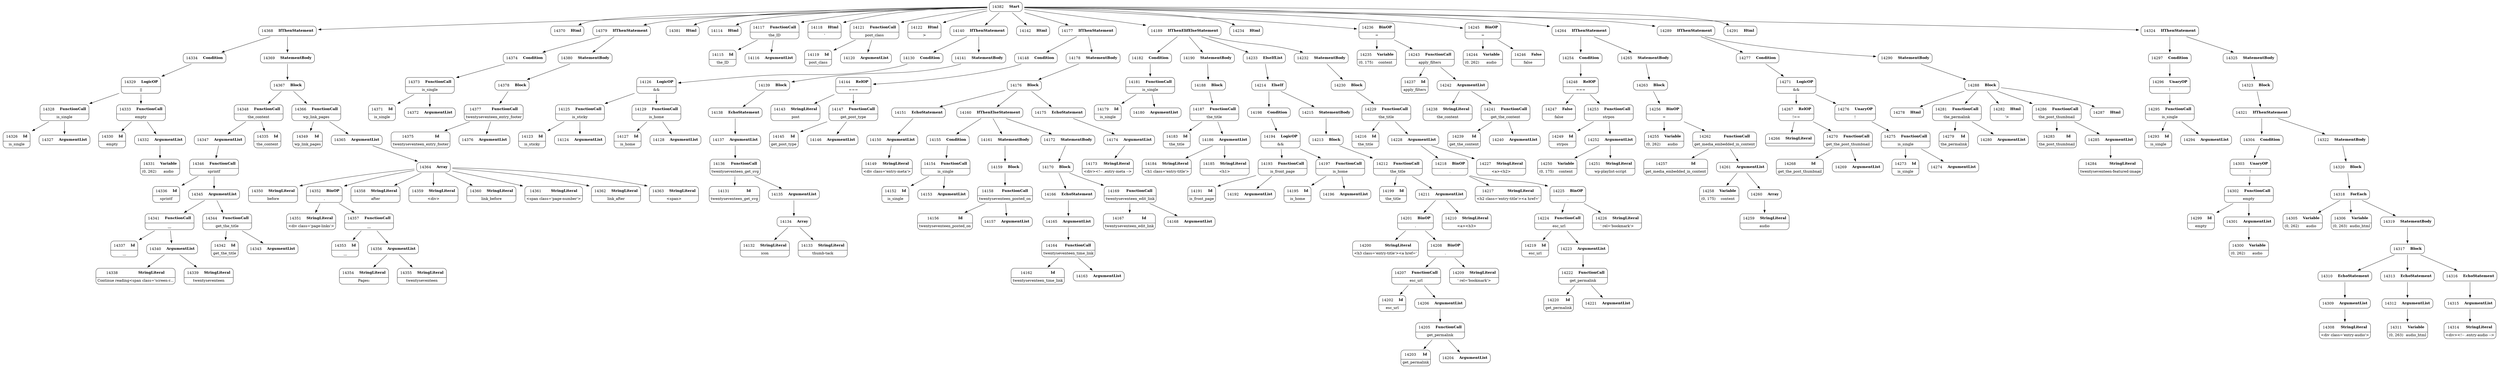 digraph ast {
node [shape=none];
14336 [label=<<TABLE border='1' cellspacing='0' cellpadding='10' style='rounded' ><TR><TD border='0'>14336</TD><TD border='0'><B>Id</B></TD></TR><HR/><TR><TD border='0' cellpadding='5' colspan='2'>sprintf</TD></TR></TABLE>>];
14337 [label=<<TABLE border='1' cellspacing='0' cellpadding='10' style='rounded' ><TR><TD border='0'>14337</TD><TD border='0'><B>Id</B></TD></TR><HR/><TR><TD border='0' cellpadding='5' colspan='2'>__</TD></TR></TABLE>>];
14338 [label=<<TABLE border='1' cellspacing='0' cellpadding='10' style='rounded' ><TR><TD border='0'>14338</TD><TD border='0'><B>StringLiteral</B></TD></TR><HR/><TR><TD border='0' cellpadding='5' colspan='2'>Continue reading&lt;span class='screen-r...</TD></TR></TABLE>>];
14339 [label=<<TABLE border='1' cellspacing='0' cellpadding='10' style='rounded' ><TR><TD border='0'>14339</TD><TD border='0'><B>StringLiteral</B></TD></TR><HR/><TR><TD border='0' cellpadding='5' colspan='2'>twentyseventeen</TD></TR></TABLE>>];
14340 [label=<<TABLE border='1' cellspacing='0' cellpadding='10' style='rounded' ><TR><TD border='0'>14340</TD><TD border='0'><B>ArgumentList</B></TD></TR></TABLE>>];
14340 -> 14338 [weight=2];
14340 -> 14339 [weight=2];
14341 [label=<<TABLE border='1' cellspacing='0' cellpadding='10' style='rounded' ><TR><TD border='0'>14341</TD><TD border='0'><B>FunctionCall</B></TD></TR><HR/><TR><TD border='0' cellpadding='5' colspan='2'>__</TD></TR></TABLE>>];
14341 -> 14337 [weight=2];
14341 -> 14340 [weight=2];
14342 [label=<<TABLE border='1' cellspacing='0' cellpadding='10' style='rounded' ><TR><TD border='0'>14342</TD><TD border='0'><B>Id</B></TD></TR><HR/><TR><TD border='0' cellpadding='5' colspan='2'>get_the_title</TD></TR></TABLE>>];
14343 [label=<<TABLE border='1' cellspacing='0' cellpadding='10' style='rounded' ><TR><TD border='0'>14343</TD><TD border='0'><B>ArgumentList</B></TD></TR></TABLE>>];
14344 [label=<<TABLE border='1' cellspacing='0' cellpadding='10' style='rounded' ><TR><TD border='0'>14344</TD><TD border='0'><B>FunctionCall</B></TD></TR><HR/><TR><TD border='0' cellpadding='5' colspan='2'>get_the_title</TD></TR></TABLE>>];
14344 -> 14342 [weight=2];
14344 -> 14343 [weight=2];
14345 [label=<<TABLE border='1' cellspacing='0' cellpadding='10' style='rounded' ><TR><TD border='0'>14345</TD><TD border='0'><B>ArgumentList</B></TD></TR></TABLE>>];
14345 -> 14341 [weight=2];
14345 -> 14344 [weight=2];
14346 [label=<<TABLE border='1' cellspacing='0' cellpadding='10' style='rounded' ><TR><TD border='0'>14346</TD><TD border='0'><B>FunctionCall</B></TD></TR><HR/><TR><TD border='0' cellpadding='5' colspan='2'>sprintf</TD></TR></TABLE>>];
14346 -> 14336 [weight=2];
14346 -> 14345 [weight=2];
14347 [label=<<TABLE border='1' cellspacing='0' cellpadding='10' style='rounded' ><TR><TD border='0'>14347</TD><TD border='0'><B>ArgumentList</B></TD></TR></TABLE>>];
14347 -> 14346 [weight=2];
14348 [label=<<TABLE border='1' cellspacing='0' cellpadding='10' style='rounded' ><TR><TD border='0'>14348</TD><TD border='0'><B>FunctionCall</B></TD></TR><HR/><TR><TD border='0' cellpadding='5' colspan='2'>the_content</TD></TR></TABLE>>];
14348 -> 14335 [weight=2];
14348 -> 14347 [weight=2];
14349 [label=<<TABLE border='1' cellspacing='0' cellpadding='10' style='rounded' ><TR><TD border='0'>14349</TD><TD border='0'><B>Id</B></TD></TR><HR/><TR><TD border='0' cellpadding='5' colspan='2'>wp_link_pages</TD></TR></TABLE>>];
14350 [label=<<TABLE border='1' cellspacing='0' cellpadding='10' style='rounded' ><TR><TD border='0'>14350</TD><TD border='0'><B>StringLiteral</B></TD></TR><HR/><TR><TD border='0' cellpadding='5' colspan='2'>before</TD></TR></TABLE>>];
14351 [label=<<TABLE border='1' cellspacing='0' cellpadding='10' style='rounded' ><TR><TD border='0'>14351</TD><TD border='0'><B>StringLiteral</B></TD></TR><HR/><TR><TD border='0' cellpadding='5' colspan='2'>&lt;div class='page-links'&gt;</TD></TR></TABLE>>];
14352 [label=<<TABLE border='1' cellspacing='0' cellpadding='10' style='rounded' ><TR><TD border='0'>14352</TD><TD border='0'><B>BinOP</B></TD></TR><HR/><TR><TD border='0' cellpadding='5' colspan='2'>.</TD></TR></TABLE>>];
14352 -> 14351 [weight=2];
14352 -> 14357 [weight=2];
14353 [label=<<TABLE border='1' cellspacing='0' cellpadding='10' style='rounded' ><TR><TD border='0'>14353</TD><TD border='0'><B>Id</B></TD></TR><HR/><TR><TD border='0' cellpadding='5' colspan='2'>__</TD></TR></TABLE>>];
14354 [label=<<TABLE border='1' cellspacing='0' cellpadding='10' style='rounded' ><TR><TD border='0'>14354</TD><TD border='0'><B>StringLiteral</B></TD></TR><HR/><TR><TD border='0' cellpadding='5' colspan='2'>Pages:</TD></TR></TABLE>>];
14355 [label=<<TABLE border='1' cellspacing='0' cellpadding='10' style='rounded' ><TR><TD border='0'>14355</TD><TD border='0'><B>StringLiteral</B></TD></TR><HR/><TR><TD border='0' cellpadding='5' colspan='2'>twentyseventeen</TD></TR></TABLE>>];
14356 [label=<<TABLE border='1' cellspacing='0' cellpadding='10' style='rounded' ><TR><TD border='0'>14356</TD><TD border='0'><B>ArgumentList</B></TD></TR></TABLE>>];
14356 -> 14354 [weight=2];
14356 -> 14355 [weight=2];
14357 [label=<<TABLE border='1' cellspacing='0' cellpadding='10' style='rounded' ><TR><TD border='0'>14357</TD><TD border='0'><B>FunctionCall</B></TD></TR><HR/><TR><TD border='0' cellpadding='5' colspan='2'>__</TD></TR></TABLE>>];
14357 -> 14353 [weight=2];
14357 -> 14356 [weight=2];
14358 [label=<<TABLE border='1' cellspacing='0' cellpadding='10' style='rounded' ><TR><TD border='0'>14358</TD><TD border='0'><B>StringLiteral</B></TD></TR><HR/><TR><TD border='0' cellpadding='5' colspan='2'>after</TD></TR></TABLE>>];
14359 [label=<<TABLE border='1' cellspacing='0' cellpadding='10' style='rounded' ><TR><TD border='0'>14359</TD><TD border='0'><B>StringLiteral</B></TD></TR><HR/><TR><TD border='0' cellpadding='5' colspan='2'>&lt;div&gt;</TD></TR></TABLE>>];
14360 [label=<<TABLE border='1' cellspacing='0' cellpadding='10' style='rounded' ><TR><TD border='0'>14360</TD><TD border='0'><B>StringLiteral</B></TD></TR><HR/><TR><TD border='0' cellpadding='5' colspan='2'>link_before</TD></TR></TABLE>>];
14361 [label=<<TABLE border='1' cellspacing='0' cellpadding='10' style='rounded' ><TR><TD border='0'>14361</TD><TD border='0'><B>StringLiteral</B></TD></TR><HR/><TR><TD border='0' cellpadding='5' colspan='2'>&lt;span class='page-number'&gt;</TD></TR></TABLE>>];
14362 [label=<<TABLE border='1' cellspacing='0' cellpadding='10' style='rounded' ><TR><TD border='0'>14362</TD><TD border='0'><B>StringLiteral</B></TD></TR><HR/><TR><TD border='0' cellpadding='5' colspan='2'>link_after</TD></TR></TABLE>>];
14363 [label=<<TABLE border='1' cellspacing='0' cellpadding='10' style='rounded' ><TR><TD border='0'>14363</TD><TD border='0'><B>StringLiteral</B></TD></TR><HR/><TR><TD border='0' cellpadding='5' colspan='2'>&lt;span&gt;</TD></TR></TABLE>>];
14364 [label=<<TABLE border='1' cellspacing='0' cellpadding='10' style='rounded' ><TR><TD border='0'>14364</TD><TD border='0'><B>Array</B></TD></TR></TABLE>>];
14364 -> 14350 [weight=2];
14364 -> 14352 [weight=2];
14364 -> 14358 [weight=2];
14364 -> 14359 [weight=2];
14364 -> 14360 [weight=2];
14364 -> 14361 [weight=2];
14364 -> 14362 [weight=2];
14364 -> 14363 [weight=2];
14365 [label=<<TABLE border='1' cellspacing='0' cellpadding='10' style='rounded' ><TR><TD border='0'>14365</TD><TD border='0'><B>ArgumentList</B></TD></TR></TABLE>>];
14365 -> 14364 [weight=2];
14366 [label=<<TABLE border='1' cellspacing='0' cellpadding='10' style='rounded' ><TR><TD border='0'>14366</TD><TD border='0'><B>FunctionCall</B></TD></TR><HR/><TR><TD border='0' cellpadding='5' colspan='2'>wp_link_pages</TD></TR></TABLE>>];
14366 -> 14349 [weight=2];
14366 -> 14365 [weight=2];
14367 [label=<<TABLE border='1' cellspacing='0' cellpadding='10' style='rounded' ><TR><TD border='0'>14367</TD><TD border='0'><B>Block</B></TD></TR></TABLE>>];
14367 -> 14348 [weight=2];
14367 -> 14366 [weight=2];
14368 [label=<<TABLE border='1' cellspacing='0' cellpadding='10' style='rounded' ><TR><TD border='0'>14368</TD><TD border='0'><B>IfThenStatement</B></TD></TR></TABLE>>];
14368 -> 14334 [weight=2];
14368 -> 14369 [weight=2];
14369 [label=<<TABLE border='1' cellspacing='0' cellpadding='10' style='rounded' ><TR><TD border='0'>14369</TD><TD border='0'><B>StatementBody</B></TD></TR></TABLE>>];
14369 -> 14367 [weight=2];
14370 [label=<<TABLE border='1' cellspacing='0' cellpadding='10' style='rounded' ><TR><TD border='0'>14370</TD><TD border='0'><B>Html</B></TD></TR></TABLE>>];
14371 [label=<<TABLE border='1' cellspacing='0' cellpadding='10' style='rounded' ><TR><TD border='0'>14371</TD><TD border='0'><B>Id</B></TD></TR><HR/><TR><TD border='0' cellpadding='5' colspan='2'>is_single</TD></TR></TABLE>>];
14372 [label=<<TABLE border='1' cellspacing='0' cellpadding='10' style='rounded' ><TR><TD border='0'>14372</TD><TD border='0'><B>ArgumentList</B></TD></TR></TABLE>>];
14373 [label=<<TABLE border='1' cellspacing='0' cellpadding='10' style='rounded' ><TR><TD border='0'>14373</TD><TD border='0'><B>FunctionCall</B></TD></TR><HR/><TR><TD border='0' cellpadding='5' colspan='2'>is_single</TD></TR></TABLE>>];
14373 -> 14371 [weight=2];
14373 -> 14372 [weight=2];
14374 [label=<<TABLE border='1' cellspacing='0' cellpadding='10' style='rounded' ><TR><TD border='0'>14374</TD><TD border='0'><B>Condition</B></TD></TR></TABLE>>];
14374 -> 14373 [weight=2];
14375 [label=<<TABLE border='1' cellspacing='0' cellpadding='10' style='rounded' ><TR><TD border='0'>14375</TD><TD border='0'><B>Id</B></TD></TR><HR/><TR><TD border='0' cellpadding='5' colspan='2'>twentyseventeen_entry_footer</TD></TR></TABLE>>];
14376 [label=<<TABLE border='1' cellspacing='0' cellpadding='10' style='rounded' ><TR><TD border='0'>14376</TD><TD border='0'><B>ArgumentList</B></TD></TR></TABLE>>];
14377 [label=<<TABLE border='1' cellspacing='0' cellpadding='10' style='rounded' ><TR><TD border='0'>14377</TD><TD border='0'><B>FunctionCall</B></TD></TR><HR/><TR><TD border='0' cellpadding='5' colspan='2'>twentyseventeen_entry_footer</TD></TR></TABLE>>];
14377 -> 14375 [weight=2];
14377 -> 14376 [weight=2];
14378 [label=<<TABLE border='1' cellspacing='0' cellpadding='10' style='rounded' ><TR><TD border='0'>14378</TD><TD border='0'><B>Block</B></TD></TR></TABLE>>];
14378 -> 14377 [weight=2];
14379 [label=<<TABLE border='1' cellspacing='0' cellpadding='10' style='rounded' ><TR><TD border='0'>14379</TD><TD border='0'><B>IfThenStatement</B></TD></TR></TABLE>>];
14379 -> 14374 [weight=2];
14379 -> 14380 [weight=2];
14380 [label=<<TABLE border='1' cellspacing='0' cellpadding='10' style='rounded' ><TR><TD border='0'>14380</TD><TD border='0'><B>StatementBody</B></TD></TR></TABLE>>];
14380 -> 14378 [weight=2];
14381 [label=<<TABLE border='1' cellspacing='0' cellpadding='10' style='rounded' ><TR><TD border='0'>14381</TD><TD border='0'><B>Html</B></TD></TR></TABLE>>];
14382 [label=<<TABLE border='1' cellspacing='0' cellpadding='10' style='rounded' ><TR><TD border='0'>14382</TD><TD border='0'><B>Start</B></TD></TR></TABLE>>];
14382 -> 14114 [weight=2];
14382 -> 14117 [weight=2];
14382 -> 14118 [weight=2];
14382 -> 14121 [weight=2];
14382 -> 14122 [weight=2];
14382 -> 14140 [weight=2];
14382 -> 14142 [weight=2];
14382 -> 14177 [weight=2];
14382 -> 14189 [weight=2];
14382 -> 14234 [weight=2];
14382 -> 14236 [weight=2];
14382 -> 14245 [weight=2];
14382 -> 14264 [weight=2];
14382 -> 14289 [weight=2];
14382 -> 14291 [weight=2];
14382 -> 14324 [weight=2];
14382 -> 14368 [weight=2];
14382 -> 14370 [weight=2];
14382 -> 14379 [weight=2];
14382 -> 14381 [weight=2];
14114 [label=<<TABLE border='1' cellspacing='0' cellpadding='10' style='rounded' ><TR><TD border='0'>14114</TD><TD border='0'><B>Html</B></TD></TR></TABLE>>];
14115 [label=<<TABLE border='1' cellspacing='0' cellpadding='10' style='rounded' ><TR><TD border='0'>14115</TD><TD border='0'><B>Id</B></TD></TR><HR/><TR><TD border='0' cellpadding='5' colspan='2'>the_ID</TD></TR></TABLE>>];
14116 [label=<<TABLE border='1' cellspacing='0' cellpadding='10' style='rounded' ><TR><TD border='0'>14116</TD><TD border='0'><B>ArgumentList</B></TD></TR></TABLE>>];
14117 [label=<<TABLE border='1' cellspacing='0' cellpadding='10' style='rounded' ><TR><TD border='0'>14117</TD><TD border='0'><B>FunctionCall</B></TD></TR><HR/><TR><TD border='0' cellpadding='5' colspan='2'>the_ID</TD></TR></TABLE>>];
14117 -> 14115 [weight=2];
14117 -> 14116 [weight=2];
14118 [label=<<TABLE border='1' cellspacing='0' cellpadding='10' style='rounded' ><TR><TD border='0'>14118</TD><TD border='0'><B>Html</B></TD></TR><HR/><TR><TD border='0' cellpadding='5' colspan='2'>'</TD></TR></TABLE>>];
14119 [label=<<TABLE border='1' cellspacing='0' cellpadding='10' style='rounded' ><TR><TD border='0'>14119</TD><TD border='0'><B>Id</B></TD></TR><HR/><TR><TD border='0' cellpadding='5' colspan='2'>post_class</TD></TR></TABLE>>];
14120 [label=<<TABLE border='1' cellspacing='0' cellpadding='10' style='rounded' ><TR><TD border='0'>14120</TD><TD border='0'><B>ArgumentList</B></TD></TR></TABLE>>];
14121 [label=<<TABLE border='1' cellspacing='0' cellpadding='10' style='rounded' ><TR><TD border='0'>14121</TD><TD border='0'><B>FunctionCall</B></TD></TR><HR/><TR><TD border='0' cellpadding='5' colspan='2'>post_class</TD></TR></TABLE>>];
14121 -> 14119 [weight=2];
14121 -> 14120 [weight=2];
14122 [label=<<TABLE border='1' cellspacing='0' cellpadding='10' style='rounded' ><TR><TD border='0'>14122</TD><TD border='0'><B>Html</B></TD></TR><HR/><TR><TD border='0' cellpadding='5' colspan='2'>&gt;</TD></TR></TABLE>>];
14123 [label=<<TABLE border='1' cellspacing='0' cellpadding='10' style='rounded' ><TR><TD border='0'>14123</TD><TD border='0'><B>Id</B></TD></TR><HR/><TR><TD border='0' cellpadding='5' colspan='2'>is_sticky</TD></TR></TABLE>>];
14124 [label=<<TABLE border='1' cellspacing='0' cellpadding='10' style='rounded' ><TR><TD border='0'>14124</TD><TD border='0'><B>ArgumentList</B></TD></TR></TABLE>>];
14125 [label=<<TABLE border='1' cellspacing='0' cellpadding='10' style='rounded' ><TR><TD border='0'>14125</TD><TD border='0'><B>FunctionCall</B></TD></TR><HR/><TR><TD border='0' cellpadding='5' colspan='2'>is_sticky</TD></TR></TABLE>>];
14125 -> 14123 [weight=2];
14125 -> 14124 [weight=2];
14126 [label=<<TABLE border='1' cellspacing='0' cellpadding='10' style='rounded' ><TR><TD border='0'>14126</TD><TD border='0'><B>LogicOP</B></TD></TR><HR/><TR><TD border='0' cellpadding='5' colspan='2'>&amp;&amp;</TD></TR></TABLE>>];
14126 -> 14125 [weight=2];
14126 -> 14129 [weight=2];
14127 [label=<<TABLE border='1' cellspacing='0' cellpadding='10' style='rounded' ><TR><TD border='0'>14127</TD><TD border='0'><B>Id</B></TD></TR><HR/><TR><TD border='0' cellpadding='5' colspan='2'>is_home</TD></TR></TABLE>>];
14128 [label=<<TABLE border='1' cellspacing='0' cellpadding='10' style='rounded' ><TR><TD border='0'>14128</TD><TD border='0'><B>ArgumentList</B></TD></TR></TABLE>>];
14129 [label=<<TABLE border='1' cellspacing='0' cellpadding='10' style='rounded' ><TR><TD border='0'>14129</TD><TD border='0'><B>FunctionCall</B></TD></TR><HR/><TR><TD border='0' cellpadding='5' colspan='2'>is_home</TD></TR></TABLE>>];
14129 -> 14127 [weight=2];
14129 -> 14128 [weight=2];
14130 [label=<<TABLE border='1' cellspacing='0' cellpadding='10' style='rounded' ><TR><TD border='0'>14130</TD><TD border='0'><B>Condition</B></TD></TR></TABLE>>];
14130 -> 14126 [weight=2];
14131 [label=<<TABLE border='1' cellspacing='0' cellpadding='10' style='rounded' ><TR><TD border='0'>14131</TD><TD border='0'><B>Id</B></TD></TR><HR/><TR><TD border='0' cellpadding='5' colspan='2'>twentyseventeen_get_svg</TD></TR></TABLE>>];
14132 [label=<<TABLE border='1' cellspacing='0' cellpadding='10' style='rounded' ><TR><TD border='0'>14132</TD><TD border='0'><B>StringLiteral</B></TD></TR><HR/><TR><TD border='0' cellpadding='5' colspan='2'>icon</TD></TR></TABLE>>];
14133 [label=<<TABLE border='1' cellspacing='0' cellpadding='10' style='rounded' ><TR><TD border='0'>14133</TD><TD border='0'><B>StringLiteral</B></TD></TR><HR/><TR><TD border='0' cellpadding='5' colspan='2'>thumb-tack</TD></TR></TABLE>>];
14134 [label=<<TABLE border='1' cellspacing='0' cellpadding='10' style='rounded' ><TR><TD border='0'>14134</TD><TD border='0'><B>Array</B></TD></TR></TABLE>>];
14134 -> 14132 [weight=2];
14134 -> 14133 [weight=2];
14135 [label=<<TABLE border='1' cellspacing='0' cellpadding='10' style='rounded' ><TR><TD border='0'>14135</TD><TD border='0'><B>ArgumentList</B></TD></TR></TABLE>>];
14135 -> 14134 [weight=2];
14136 [label=<<TABLE border='1' cellspacing='0' cellpadding='10' style='rounded' ><TR><TD border='0'>14136</TD><TD border='0'><B>FunctionCall</B></TD></TR><HR/><TR><TD border='0' cellpadding='5' colspan='2'>twentyseventeen_get_svg</TD></TR></TABLE>>];
14136 -> 14131 [weight=2];
14136 -> 14135 [weight=2];
14137 [label=<<TABLE border='1' cellspacing='0' cellpadding='10' style='rounded' ><TR><TD border='0'>14137</TD><TD border='0'><B>ArgumentList</B></TD></TR></TABLE>>];
14137 -> 14136 [weight=2];
14138 [label=<<TABLE border='1' cellspacing='0' cellpadding='10' style='rounded' ><TR><TD border='0'>14138</TD><TD border='0'><B>EchoStatement</B></TD></TR></TABLE>>];
14138 -> 14137 [weight=2];
14139 [label=<<TABLE border='1' cellspacing='0' cellpadding='10' style='rounded' ><TR><TD border='0'>14139</TD><TD border='0'><B>Block</B></TD></TR></TABLE>>];
14139 -> 14138 [weight=2];
14140 [label=<<TABLE border='1' cellspacing='0' cellpadding='10' style='rounded' ><TR><TD border='0'>14140</TD><TD border='0'><B>IfThenStatement</B></TD></TR></TABLE>>];
14140 -> 14130 [weight=2];
14140 -> 14141 [weight=2];
14141 [label=<<TABLE border='1' cellspacing='0' cellpadding='10' style='rounded' ><TR><TD border='0'>14141</TD><TD border='0'><B>StatementBody</B></TD></TR></TABLE>>];
14141 -> 14139 [weight=2];
14142 [label=<<TABLE border='1' cellspacing='0' cellpadding='10' style='rounded' ><TR><TD border='0'>14142</TD><TD border='0'><B>Html</B></TD></TR></TABLE>>];
14143 [label=<<TABLE border='1' cellspacing='0' cellpadding='10' style='rounded' ><TR><TD border='0'>14143</TD><TD border='0'><B>StringLiteral</B></TD></TR><HR/><TR><TD border='0' cellpadding='5' colspan='2'>post</TD></TR></TABLE>>];
14144 [label=<<TABLE border='1' cellspacing='0' cellpadding='10' style='rounded' ><TR><TD border='0'>14144</TD><TD border='0'><B>RelOP</B></TD></TR><HR/><TR><TD border='0' cellpadding='5' colspan='2'>===</TD></TR></TABLE>>];
14144 -> 14143 [weight=2];
14144 -> 14147 [weight=2];
14145 [label=<<TABLE border='1' cellspacing='0' cellpadding='10' style='rounded' ><TR><TD border='0'>14145</TD><TD border='0'><B>Id</B></TD></TR><HR/><TR><TD border='0' cellpadding='5' colspan='2'>get_post_type</TD></TR></TABLE>>];
14146 [label=<<TABLE border='1' cellspacing='0' cellpadding='10' style='rounded' ><TR><TD border='0'>14146</TD><TD border='0'><B>ArgumentList</B></TD></TR></TABLE>>];
14147 [label=<<TABLE border='1' cellspacing='0' cellpadding='10' style='rounded' ><TR><TD border='0'>14147</TD><TD border='0'><B>FunctionCall</B></TD></TR><HR/><TR><TD border='0' cellpadding='5' colspan='2'>get_post_type</TD></TR></TABLE>>];
14147 -> 14145 [weight=2];
14147 -> 14146 [weight=2];
14148 [label=<<TABLE border='1' cellspacing='0' cellpadding='10' style='rounded' ><TR><TD border='0'>14148</TD><TD border='0'><B>Condition</B></TD></TR></TABLE>>];
14148 -> 14144 [weight=2];
14149 [label=<<TABLE border='1' cellspacing='0' cellpadding='10' style='rounded' ><TR><TD border='0'>14149</TD><TD border='0'><B>StringLiteral</B></TD></TR><HR/><TR><TD border='0' cellpadding='5' colspan='2'>&lt;div class='entry-meta'&gt;</TD></TR></TABLE>>];
14150 [label=<<TABLE border='1' cellspacing='0' cellpadding='10' style='rounded' ><TR><TD border='0'>14150</TD><TD border='0'><B>ArgumentList</B></TD></TR></TABLE>>];
14150 -> 14149 [weight=2];
14151 [label=<<TABLE border='1' cellspacing='0' cellpadding='10' style='rounded' ><TR><TD border='0'>14151</TD><TD border='0'><B>EchoStatement</B></TD></TR></TABLE>>];
14151 -> 14150 [weight=2];
14152 [label=<<TABLE border='1' cellspacing='0' cellpadding='10' style='rounded' ><TR><TD border='0'>14152</TD><TD border='0'><B>Id</B></TD></TR><HR/><TR><TD border='0' cellpadding='5' colspan='2'>is_single</TD></TR></TABLE>>];
14153 [label=<<TABLE border='1' cellspacing='0' cellpadding='10' style='rounded' ><TR><TD border='0'>14153</TD><TD border='0'><B>ArgumentList</B></TD></TR></TABLE>>];
14154 [label=<<TABLE border='1' cellspacing='0' cellpadding='10' style='rounded' ><TR><TD border='0'>14154</TD><TD border='0'><B>FunctionCall</B></TD></TR><HR/><TR><TD border='0' cellpadding='5' colspan='2'>is_single</TD></TR></TABLE>>];
14154 -> 14152 [weight=2];
14154 -> 14153 [weight=2];
14155 [label=<<TABLE border='1' cellspacing='0' cellpadding='10' style='rounded' ><TR><TD border='0'>14155</TD><TD border='0'><B>Condition</B></TD></TR></TABLE>>];
14155 -> 14154 [weight=2];
14156 [label=<<TABLE border='1' cellspacing='0' cellpadding='10' style='rounded' ><TR><TD border='0'>14156</TD><TD border='0'><B>Id</B></TD></TR><HR/><TR><TD border='0' cellpadding='5' colspan='2'>twentyseventeen_posted_on</TD></TR></TABLE>>];
14157 [label=<<TABLE border='1' cellspacing='0' cellpadding='10' style='rounded' ><TR><TD border='0'>14157</TD><TD border='0'><B>ArgumentList</B></TD></TR></TABLE>>];
14158 [label=<<TABLE border='1' cellspacing='0' cellpadding='10' style='rounded' ><TR><TD border='0'>14158</TD><TD border='0'><B>FunctionCall</B></TD></TR><HR/><TR><TD border='0' cellpadding='5' colspan='2'>twentyseventeen_posted_on</TD></TR></TABLE>>];
14158 -> 14156 [weight=2];
14158 -> 14157 [weight=2];
14159 [label=<<TABLE border='1' cellspacing='0' cellpadding='10' style='rounded' ><TR><TD border='0'>14159</TD><TD border='0'><B>Block</B></TD></TR></TABLE>>];
14159 -> 14158 [weight=2];
14160 [label=<<TABLE border='1' cellspacing='0' cellpadding='10' style='rounded' ><TR><TD border='0'>14160</TD><TD border='0'><B>IfThenElseStatement</B></TD></TR></TABLE>>];
14160 -> 14155 [weight=2];
14160 -> 14161 [weight=2];
14160 -> 14172 [weight=2];
14161 [label=<<TABLE border='1' cellspacing='0' cellpadding='10' style='rounded' ><TR><TD border='0'>14161</TD><TD border='0'><B>StatementBody</B></TD></TR></TABLE>>];
14161 -> 14159 [weight=2];
14162 [label=<<TABLE border='1' cellspacing='0' cellpadding='10' style='rounded' ><TR><TD border='0'>14162</TD><TD border='0'><B>Id</B></TD></TR><HR/><TR><TD border='0' cellpadding='5' colspan='2'>twentyseventeen_time_link</TD></TR></TABLE>>];
14163 [label=<<TABLE border='1' cellspacing='0' cellpadding='10' style='rounded' ><TR><TD border='0'>14163</TD><TD border='0'><B>ArgumentList</B></TD></TR></TABLE>>];
14164 [label=<<TABLE border='1' cellspacing='0' cellpadding='10' style='rounded' ><TR><TD border='0'>14164</TD><TD border='0'><B>FunctionCall</B></TD></TR><HR/><TR><TD border='0' cellpadding='5' colspan='2'>twentyseventeen_time_link</TD></TR></TABLE>>];
14164 -> 14162 [weight=2];
14164 -> 14163 [weight=2];
14165 [label=<<TABLE border='1' cellspacing='0' cellpadding='10' style='rounded' ><TR><TD border='0'>14165</TD><TD border='0'><B>ArgumentList</B></TD></TR></TABLE>>];
14165 -> 14164 [weight=2];
14166 [label=<<TABLE border='1' cellspacing='0' cellpadding='10' style='rounded' ><TR><TD border='0'>14166</TD><TD border='0'><B>EchoStatement</B></TD></TR></TABLE>>];
14166 -> 14165 [weight=2];
14167 [label=<<TABLE border='1' cellspacing='0' cellpadding='10' style='rounded' ><TR><TD border='0'>14167</TD><TD border='0'><B>Id</B></TD></TR><HR/><TR><TD border='0' cellpadding='5' colspan='2'>twentyseventeen_edit_link</TD></TR></TABLE>>];
14168 [label=<<TABLE border='1' cellspacing='0' cellpadding='10' style='rounded' ><TR><TD border='0'>14168</TD><TD border='0'><B>ArgumentList</B></TD></TR></TABLE>>];
14169 [label=<<TABLE border='1' cellspacing='0' cellpadding='10' style='rounded' ><TR><TD border='0'>14169</TD><TD border='0'><B>FunctionCall</B></TD></TR><HR/><TR><TD border='0' cellpadding='5' colspan='2'>twentyseventeen_edit_link</TD></TR></TABLE>>];
14169 -> 14167 [weight=2];
14169 -> 14168 [weight=2];
14170 [label=<<TABLE border='1' cellspacing='0' cellpadding='10' style='rounded' ><TR><TD border='0'>14170</TD><TD border='0'><B>Block</B></TD></TR></TABLE>>];
14170 -> 14166 [weight=2];
14170 -> 14169 [weight=2];
14172 [label=<<TABLE border='1' cellspacing='0' cellpadding='10' style='rounded' ><TR><TD border='0'>14172</TD><TD border='0'><B>StatementBody</B></TD></TR></TABLE>>];
14172 -> 14170 [weight=2];
14173 [label=<<TABLE border='1' cellspacing='0' cellpadding='10' style='rounded' ><TR><TD border='0'>14173</TD><TD border='0'><B>StringLiteral</B></TD></TR><HR/><TR><TD border='0' cellpadding='5' colspan='2'>&lt;div&gt;&lt;!-- .entry-meta --&gt;</TD></TR></TABLE>>];
14174 [label=<<TABLE border='1' cellspacing='0' cellpadding='10' style='rounded' ><TR><TD border='0'>14174</TD><TD border='0'><B>ArgumentList</B></TD></TR></TABLE>>];
14174 -> 14173 [weight=2];
14175 [label=<<TABLE border='1' cellspacing='0' cellpadding='10' style='rounded' ><TR><TD border='0'>14175</TD><TD border='0'><B>EchoStatement</B></TD></TR></TABLE>>];
14175 -> 14174 [weight=2];
14176 [label=<<TABLE border='1' cellspacing='0' cellpadding='10' style='rounded' ><TR><TD border='0'>14176</TD><TD border='0'><B>Block</B></TD></TR></TABLE>>];
14176 -> 14151 [weight=2];
14176 -> 14160 [weight=2];
14176 -> 14175 [weight=2];
14177 [label=<<TABLE border='1' cellspacing='0' cellpadding='10' style='rounded' ><TR><TD border='0'>14177</TD><TD border='0'><B>IfThenStatement</B></TD></TR></TABLE>>];
14177 -> 14148 [weight=2];
14177 -> 14178 [weight=2];
14178 [label=<<TABLE border='1' cellspacing='0' cellpadding='10' style='rounded' ><TR><TD border='0'>14178</TD><TD border='0'><B>StatementBody</B></TD></TR></TABLE>>];
14178 -> 14176 [weight=2];
14179 [label=<<TABLE border='1' cellspacing='0' cellpadding='10' style='rounded' ><TR><TD border='0'>14179</TD><TD border='0'><B>Id</B></TD></TR><HR/><TR><TD border='0' cellpadding='5' colspan='2'>is_single</TD></TR></TABLE>>];
14180 [label=<<TABLE border='1' cellspacing='0' cellpadding='10' style='rounded' ><TR><TD border='0'>14180</TD><TD border='0'><B>ArgumentList</B></TD></TR></TABLE>>];
14181 [label=<<TABLE border='1' cellspacing='0' cellpadding='10' style='rounded' ><TR><TD border='0'>14181</TD><TD border='0'><B>FunctionCall</B></TD></TR><HR/><TR><TD border='0' cellpadding='5' colspan='2'>is_single</TD></TR></TABLE>>];
14181 -> 14179 [weight=2];
14181 -> 14180 [weight=2];
14182 [label=<<TABLE border='1' cellspacing='0' cellpadding='10' style='rounded' ><TR><TD border='0'>14182</TD><TD border='0'><B>Condition</B></TD></TR></TABLE>>];
14182 -> 14181 [weight=2];
14183 [label=<<TABLE border='1' cellspacing='0' cellpadding='10' style='rounded' ><TR><TD border='0'>14183</TD><TD border='0'><B>Id</B></TD></TR><HR/><TR><TD border='0' cellpadding='5' colspan='2'>the_title</TD></TR></TABLE>>];
14184 [label=<<TABLE border='1' cellspacing='0' cellpadding='10' style='rounded' ><TR><TD border='0'>14184</TD><TD border='0'><B>StringLiteral</B></TD></TR><HR/><TR><TD border='0' cellpadding='5' colspan='2'>&lt;h1 class='entry-title'&gt;</TD></TR></TABLE>>];
14185 [label=<<TABLE border='1' cellspacing='0' cellpadding='10' style='rounded' ><TR><TD border='0'>14185</TD><TD border='0'><B>StringLiteral</B></TD></TR><HR/><TR><TD border='0' cellpadding='5' colspan='2'>&lt;h1&gt;</TD></TR></TABLE>>];
14186 [label=<<TABLE border='1' cellspacing='0' cellpadding='10' style='rounded' ><TR><TD border='0'>14186</TD><TD border='0'><B>ArgumentList</B></TD></TR></TABLE>>];
14186 -> 14184 [weight=2];
14186 -> 14185 [weight=2];
14187 [label=<<TABLE border='1' cellspacing='0' cellpadding='10' style='rounded' ><TR><TD border='0'>14187</TD><TD border='0'><B>FunctionCall</B></TD></TR><HR/><TR><TD border='0' cellpadding='5' colspan='2'>the_title</TD></TR></TABLE>>];
14187 -> 14183 [weight=2];
14187 -> 14186 [weight=2];
14188 [label=<<TABLE border='1' cellspacing='0' cellpadding='10' style='rounded' ><TR><TD border='0'>14188</TD><TD border='0'><B>Block</B></TD></TR></TABLE>>];
14188 -> 14187 [weight=2];
14189 [label=<<TABLE border='1' cellspacing='0' cellpadding='10' style='rounded' ><TR><TD border='0'>14189</TD><TD border='0'><B>IfThenElifElseStatement</B></TD></TR></TABLE>>];
14189 -> 14182 [weight=2];
14189 -> 14190 [weight=2];
14189 -> 14233 [weight=2];
14189 -> 14232 [weight=2];
14190 [label=<<TABLE border='1' cellspacing='0' cellpadding='10' style='rounded' ><TR><TD border='0'>14190</TD><TD border='0'><B>StatementBody</B></TD></TR></TABLE>>];
14190 -> 14188 [weight=2];
14191 [label=<<TABLE border='1' cellspacing='0' cellpadding='10' style='rounded' ><TR><TD border='0'>14191</TD><TD border='0'><B>Id</B></TD></TR><HR/><TR><TD border='0' cellpadding='5' colspan='2'>is_front_page</TD></TR></TABLE>>];
14192 [label=<<TABLE border='1' cellspacing='0' cellpadding='10' style='rounded' ><TR><TD border='0'>14192</TD><TD border='0'><B>ArgumentList</B></TD></TR></TABLE>>];
14193 [label=<<TABLE border='1' cellspacing='0' cellpadding='10' style='rounded' ><TR><TD border='0'>14193</TD><TD border='0'><B>FunctionCall</B></TD></TR><HR/><TR><TD border='0' cellpadding='5' colspan='2'>is_front_page</TD></TR></TABLE>>];
14193 -> 14191 [weight=2];
14193 -> 14192 [weight=2];
14194 [label=<<TABLE border='1' cellspacing='0' cellpadding='10' style='rounded' ><TR><TD border='0'>14194</TD><TD border='0'><B>LogicOP</B></TD></TR><HR/><TR><TD border='0' cellpadding='5' colspan='2'>&amp;&amp;</TD></TR></TABLE>>];
14194 -> 14193 [weight=2];
14194 -> 14197 [weight=2];
14195 [label=<<TABLE border='1' cellspacing='0' cellpadding='10' style='rounded' ><TR><TD border='0'>14195</TD><TD border='0'><B>Id</B></TD></TR><HR/><TR><TD border='0' cellpadding='5' colspan='2'>is_home</TD></TR></TABLE>>];
14196 [label=<<TABLE border='1' cellspacing='0' cellpadding='10' style='rounded' ><TR><TD border='0'>14196</TD><TD border='0'><B>ArgumentList</B></TD></TR></TABLE>>];
14197 [label=<<TABLE border='1' cellspacing='0' cellpadding='10' style='rounded' ><TR><TD border='0'>14197</TD><TD border='0'><B>FunctionCall</B></TD></TR><HR/><TR><TD border='0' cellpadding='5' colspan='2'>is_home</TD></TR></TABLE>>];
14197 -> 14195 [weight=2];
14197 -> 14196 [weight=2];
14198 [label=<<TABLE border='1' cellspacing='0' cellpadding='10' style='rounded' ><TR><TD border='0'>14198</TD><TD border='0'><B>Condition</B></TD></TR></TABLE>>];
14198 -> 14194 [weight=2];
14199 [label=<<TABLE border='1' cellspacing='0' cellpadding='10' style='rounded' ><TR><TD border='0'>14199</TD><TD border='0'><B>Id</B></TD></TR><HR/><TR><TD border='0' cellpadding='5' colspan='2'>the_title</TD></TR></TABLE>>];
14200 [label=<<TABLE border='1' cellspacing='0' cellpadding='10' style='rounded' ><TR><TD border='0'>14200</TD><TD border='0'><B>StringLiteral</B></TD></TR><HR/><TR><TD border='0' cellpadding='5' colspan='2'>&lt;h3 class='entry-title'&gt;&lt;a href='</TD></TR></TABLE>>];
14201 [label=<<TABLE border='1' cellspacing='0' cellpadding='10' style='rounded' ><TR><TD border='0'>14201</TD><TD border='0'><B>BinOP</B></TD></TR><HR/><TR><TD border='0' cellpadding='5' colspan='2'>.</TD></TR></TABLE>>];
14201 -> 14200 [weight=2];
14201 -> 14208 [weight=2];
14202 [label=<<TABLE border='1' cellspacing='0' cellpadding='10' style='rounded' ><TR><TD border='0'>14202</TD><TD border='0'><B>Id</B></TD></TR><HR/><TR><TD border='0' cellpadding='5' colspan='2'>esc_url</TD></TR></TABLE>>];
14203 [label=<<TABLE border='1' cellspacing='0' cellpadding='10' style='rounded' ><TR><TD border='0'>14203</TD><TD border='0'><B>Id</B></TD></TR><HR/><TR><TD border='0' cellpadding='5' colspan='2'>get_permalink</TD></TR></TABLE>>];
14204 [label=<<TABLE border='1' cellspacing='0' cellpadding='10' style='rounded' ><TR><TD border='0'>14204</TD><TD border='0'><B>ArgumentList</B></TD></TR></TABLE>>];
14205 [label=<<TABLE border='1' cellspacing='0' cellpadding='10' style='rounded' ><TR><TD border='0'>14205</TD><TD border='0'><B>FunctionCall</B></TD></TR><HR/><TR><TD border='0' cellpadding='5' colspan='2'>get_permalink</TD></TR></TABLE>>];
14205 -> 14203 [weight=2];
14205 -> 14204 [weight=2];
14206 [label=<<TABLE border='1' cellspacing='0' cellpadding='10' style='rounded' ><TR><TD border='0'>14206</TD><TD border='0'><B>ArgumentList</B></TD></TR></TABLE>>];
14206 -> 14205 [weight=2];
14207 [label=<<TABLE border='1' cellspacing='0' cellpadding='10' style='rounded' ><TR><TD border='0'>14207</TD><TD border='0'><B>FunctionCall</B></TD></TR><HR/><TR><TD border='0' cellpadding='5' colspan='2'>esc_url</TD></TR></TABLE>>];
14207 -> 14202 [weight=2];
14207 -> 14206 [weight=2];
14208 [label=<<TABLE border='1' cellspacing='0' cellpadding='10' style='rounded' ><TR><TD border='0'>14208</TD><TD border='0'><B>BinOP</B></TD></TR><HR/><TR><TD border='0' cellpadding='5' colspan='2'>.</TD></TR></TABLE>>];
14208 -> 14207 [weight=2];
14208 -> 14209 [weight=2];
14209 [label=<<TABLE border='1' cellspacing='0' cellpadding='10' style='rounded' ><TR><TD border='0'>14209</TD><TD border='0'><B>StringLiteral</B></TD></TR><HR/><TR><TD border='0' cellpadding='5' colspan='2'>' rel='bookmark'&gt;</TD></TR></TABLE>>];
14210 [label=<<TABLE border='1' cellspacing='0' cellpadding='10' style='rounded' ><TR><TD border='0'>14210</TD><TD border='0'><B>StringLiteral</B></TD></TR><HR/><TR><TD border='0' cellpadding='5' colspan='2'>&lt;a&gt;&lt;h3&gt;</TD></TR></TABLE>>];
14211 [label=<<TABLE border='1' cellspacing='0' cellpadding='10' style='rounded' ><TR><TD border='0'>14211</TD><TD border='0'><B>ArgumentList</B></TD></TR></TABLE>>];
14211 -> 14201 [weight=2];
14211 -> 14210 [weight=2];
14212 [label=<<TABLE border='1' cellspacing='0' cellpadding='10' style='rounded' ><TR><TD border='0'>14212</TD><TD border='0'><B>FunctionCall</B></TD></TR><HR/><TR><TD border='0' cellpadding='5' colspan='2'>the_title</TD></TR></TABLE>>];
14212 -> 14199 [weight=2];
14212 -> 14211 [weight=2];
14213 [label=<<TABLE border='1' cellspacing='0' cellpadding='10' style='rounded' ><TR><TD border='0'>14213</TD><TD border='0'><B>Block</B></TD></TR></TABLE>>];
14213 -> 14212 [weight=2];
14214 [label=<<TABLE border='1' cellspacing='0' cellpadding='10' style='rounded' ><TR><TD border='0'>14214</TD><TD border='0'><B>ElseIf</B></TD></TR></TABLE>>];
14214 -> 14198 [weight=2];
14214 -> 14215 [weight=2];
14215 [label=<<TABLE border='1' cellspacing='0' cellpadding='10' style='rounded' ><TR><TD border='0'>14215</TD><TD border='0'><B>StatementBody</B></TD></TR></TABLE>>];
14215 -> 14213 [weight=2];
14216 [label=<<TABLE border='1' cellspacing='0' cellpadding='10' style='rounded' ><TR><TD border='0'>14216</TD><TD border='0'><B>Id</B></TD></TR><HR/><TR><TD border='0' cellpadding='5' colspan='2'>the_title</TD></TR></TABLE>>];
14217 [label=<<TABLE border='1' cellspacing='0' cellpadding='10' style='rounded' ><TR><TD border='0'>14217</TD><TD border='0'><B>StringLiteral</B></TD></TR><HR/><TR><TD border='0' cellpadding='5' colspan='2'>&lt;h2 class='entry-title'&gt;&lt;a href='</TD></TR></TABLE>>];
14218 [label=<<TABLE border='1' cellspacing='0' cellpadding='10' style='rounded' ><TR><TD border='0'>14218</TD><TD border='0'><B>BinOP</B></TD></TR><HR/><TR><TD border='0' cellpadding='5' colspan='2'>.</TD></TR></TABLE>>];
14218 -> 14217 [weight=2];
14218 -> 14225 [weight=2];
14219 [label=<<TABLE border='1' cellspacing='0' cellpadding='10' style='rounded' ><TR><TD border='0'>14219</TD><TD border='0'><B>Id</B></TD></TR><HR/><TR><TD border='0' cellpadding='5' colspan='2'>esc_url</TD></TR></TABLE>>];
14220 [label=<<TABLE border='1' cellspacing='0' cellpadding='10' style='rounded' ><TR><TD border='0'>14220</TD><TD border='0'><B>Id</B></TD></TR><HR/><TR><TD border='0' cellpadding='5' colspan='2'>get_permalink</TD></TR></TABLE>>];
14221 [label=<<TABLE border='1' cellspacing='0' cellpadding='10' style='rounded' ><TR><TD border='0'>14221</TD><TD border='0'><B>ArgumentList</B></TD></TR></TABLE>>];
14222 [label=<<TABLE border='1' cellspacing='0' cellpadding='10' style='rounded' ><TR><TD border='0'>14222</TD><TD border='0'><B>FunctionCall</B></TD></TR><HR/><TR><TD border='0' cellpadding='5' colspan='2'>get_permalink</TD></TR></TABLE>>];
14222 -> 14220 [weight=2];
14222 -> 14221 [weight=2];
14223 [label=<<TABLE border='1' cellspacing='0' cellpadding='10' style='rounded' ><TR><TD border='0'>14223</TD><TD border='0'><B>ArgumentList</B></TD></TR></TABLE>>];
14223 -> 14222 [weight=2];
14224 [label=<<TABLE border='1' cellspacing='0' cellpadding='10' style='rounded' ><TR><TD border='0'>14224</TD><TD border='0'><B>FunctionCall</B></TD></TR><HR/><TR><TD border='0' cellpadding='5' colspan='2'>esc_url</TD></TR></TABLE>>];
14224 -> 14219 [weight=2];
14224 -> 14223 [weight=2];
14225 [label=<<TABLE border='1' cellspacing='0' cellpadding='10' style='rounded' ><TR><TD border='0'>14225</TD><TD border='0'><B>BinOP</B></TD></TR><HR/><TR><TD border='0' cellpadding='5' colspan='2'>.</TD></TR></TABLE>>];
14225 -> 14224 [weight=2];
14225 -> 14226 [weight=2];
14226 [label=<<TABLE border='1' cellspacing='0' cellpadding='10' style='rounded' ><TR><TD border='0'>14226</TD><TD border='0'><B>StringLiteral</B></TD></TR><HR/><TR><TD border='0' cellpadding='5' colspan='2'>' rel='bookmark'&gt;</TD></TR></TABLE>>];
14227 [label=<<TABLE border='1' cellspacing='0' cellpadding='10' style='rounded' ><TR><TD border='0'>14227</TD><TD border='0'><B>StringLiteral</B></TD></TR><HR/><TR><TD border='0' cellpadding='5' colspan='2'>&lt;a&gt;&lt;h2&gt;</TD></TR></TABLE>>];
14228 [label=<<TABLE border='1' cellspacing='0' cellpadding='10' style='rounded' ><TR><TD border='0'>14228</TD><TD border='0'><B>ArgumentList</B></TD></TR></TABLE>>];
14228 -> 14218 [weight=2];
14228 -> 14227 [weight=2];
14229 [label=<<TABLE border='1' cellspacing='0' cellpadding='10' style='rounded' ><TR><TD border='0'>14229</TD><TD border='0'><B>FunctionCall</B></TD></TR><HR/><TR><TD border='0' cellpadding='5' colspan='2'>the_title</TD></TR></TABLE>>];
14229 -> 14216 [weight=2];
14229 -> 14228 [weight=2];
14230 [label=<<TABLE border='1' cellspacing='0' cellpadding='10' style='rounded' ><TR><TD border='0'>14230</TD><TD border='0'><B>Block</B></TD></TR></TABLE>>];
14230 -> 14229 [weight=2];
14232 [label=<<TABLE border='1' cellspacing='0' cellpadding='10' style='rounded' ><TR><TD border='0'>14232</TD><TD border='0'><B>StatementBody</B></TD></TR></TABLE>>];
14232 -> 14230 [weight=2];
14233 [label=<<TABLE border='1' cellspacing='0' cellpadding='10' style='rounded' ><TR><TD border='0'>14233</TD><TD border='0'><B>ElseIfList</B></TD></TR></TABLE>>];
14233 -> 14214 [weight=2];
14234 [label=<<TABLE border='1' cellspacing='0' cellpadding='10' style='rounded' ><TR><TD border='0'>14234</TD><TD border='0'><B>Html</B></TD></TR></TABLE>>];
14235 [label=<<TABLE border='1' cellspacing='0' cellpadding='10' style='rounded' ><TR><TD border='0'>14235</TD><TD border='0'><B>Variable</B></TD></TR><HR/><TR><TD border='0' cellpadding='5'>(0, 175)</TD><TD border='0' cellpadding='5'>content</TD></TR></TABLE>>];
14236 [label=<<TABLE border='1' cellspacing='0' cellpadding='10' style='rounded' ><TR><TD border='0'>14236</TD><TD border='0'><B>BinOP</B></TD></TR><HR/><TR><TD border='0' cellpadding='5' colspan='2'>=</TD></TR></TABLE>>];
14236 -> 14235 [weight=2];
14236 -> 14243 [weight=2];
14237 [label=<<TABLE border='1' cellspacing='0' cellpadding='10' style='rounded' ><TR><TD border='0'>14237</TD><TD border='0'><B>Id</B></TD></TR><HR/><TR><TD border='0' cellpadding='5' colspan='2'>apply_filters</TD></TR></TABLE>>];
14238 [label=<<TABLE border='1' cellspacing='0' cellpadding='10' style='rounded' ><TR><TD border='0'>14238</TD><TD border='0'><B>StringLiteral</B></TD></TR><HR/><TR><TD border='0' cellpadding='5' colspan='2'>the_content</TD></TR></TABLE>>];
14239 [label=<<TABLE border='1' cellspacing='0' cellpadding='10' style='rounded' ><TR><TD border='0'>14239</TD><TD border='0'><B>Id</B></TD></TR><HR/><TR><TD border='0' cellpadding='5' colspan='2'>get_the_content</TD></TR></TABLE>>];
14240 [label=<<TABLE border='1' cellspacing='0' cellpadding='10' style='rounded' ><TR><TD border='0'>14240</TD><TD border='0'><B>ArgumentList</B></TD></TR></TABLE>>];
14241 [label=<<TABLE border='1' cellspacing='0' cellpadding='10' style='rounded' ><TR><TD border='0'>14241</TD><TD border='0'><B>FunctionCall</B></TD></TR><HR/><TR><TD border='0' cellpadding='5' colspan='2'>get_the_content</TD></TR></TABLE>>];
14241 -> 14239 [weight=2];
14241 -> 14240 [weight=2];
14242 [label=<<TABLE border='1' cellspacing='0' cellpadding='10' style='rounded' ><TR><TD border='0'>14242</TD><TD border='0'><B>ArgumentList</B></TD></TR></TABLE>>];
14242 -> 14238 [weight=2];
14242 -> 14241 [weight=2];
14243 [label=<<TABLE border='1' cellspacing='0' cellpadding='10' style='rounded' ><TR><TD border='0'>14243</TD><TD border='0'><B>FunctionCall</B></TD></TR><HR/><TR><TD border='0' cellpadding='5' colspan='2'>apply_filters</TD></TR></TABLE>>];
14243 -> 14237 [weight=2];
14243 -> 14242 [weight=2];
14244 [label=<<TABLE border='1' cellspacing='0' cellpadding='10' style='rounded' ><TR><TD border='0'>14244</TD><TD border='0'><B>Variable</B></TD></TR><HR/><TR><TD border='0' cellpadding='5'>(0, 262)</TD><TD border='0' cellpadding='5'>audio</TD></TR></TABLE>>];
14245 [label=<<TABLE border='1' cellspacing='0' cellpadding='10' style='rounded' ><TR><TD border='0'>14245</TD><TD border='0'><B>BinOP</B></TD></TR><HR/><TR><TD border='0' cellpadding='5' colspan='2'>=</TD></TR></TABLE>>];
14245 -> 14244 [weight=2];
14245 -> 14246 [weight=2];
14246 [label=<<TABLE border='1' cellspacing='0' cellpadding='10' style='rounded' ><TR><TD border='0'>14246</TD><TD border='0'><B>False</B></TD></TR><HR/><TR><TD border='0' cellpadding='5' colspan='2'>false</TD></TR></TABLE>>];
14247 [label=<<TABLE border='1' cellspacing='0' cellpadding='10' style='rounded' ><TR><TD border='0'>14247</TD><TD border='0'><B>False</B></TD></TR><HR/><TR><TD border='0' cellpadding='5' colspan='2'>false</TD></TR></TABLE>>];
14248 [label=<<TABLE border='1' cellspacing='0' cellpadding='10' style='rounded' ><TR><TD border='0'>14248</TD><TD border='0'><B>RelOP</B></TD></TR><HR/><TR><TD border='0' cellpadding='5' colspan='2'>===</TD></TR></TABLE>>];
14248 -> 14247 [weight=2];
14248 -> 14253 [weight=2];
14249 [label=<<TABLE border='1' cellspacing='0' cellpadding='10' style='rounded' ><TR><TD border='0'>14249</TD><TD border='0'><B>Id</B></TD></TR><HR/><TR><TD border='0' cellpadding='5' colspan='2'>strpos</TD></TR></TABLE>>];
14250 [label=<<TABLE border='1' cellspacing='0' cellpadding='10' style='rounded' ><TR><TD border='0'>14250</TD><TD border='0'><B>Variable</B></TD></TR><HR/><TR><TD border='0' cellpadding='5'>(0, 175)</TD><TD border='0' cellpadding='5'>content</TD></TR></TABLE>>];
14251 [label=<<TABLE border='1' cellspacing='0' cellpadding='10' style='rounded' ><TR><TD border='0'>14251</TD><TD border='0'><B>StringLiteral</B></TD></TR><HR/><TR><TD border='0' cellpadding='5' colspan='2'>wp-playlist-script</TD></TR></TABLE>>];
14252 [label=<<TABLE border='1' cellspacing='0' cellpadding='10' style='rounded' ><TR><TD border='0'>14252</TD><TD border='0'><B>ArgumentList</B></TD></TR></TABLE>>];
14252 -> 14250 [weight=2];
14252 -> 14251 [weight=2];
14253 [label=<<TABLE border='1' cellspacing='0' cellpadding='10' style='rounded' ><TR><TD border='0'>14253</TD><TD border='0'><B>FunctionCall</B></TD></TR><HR/><TR><TD border='0' cellpadding='5' colspan='2'>strpos</TD></TR></TABLE>>];
14253 -> 14249 [weight=2];
14253 -> 14252 [weight=2];
14254 [label=<<TABLE border='1' cellspacing='0' cellpadding='10' style='rounded' ><TR><TD border='0'>14254</TD><TD border='0'><B>Condition</B></TD></TR></TABLE>>];
14254 -> 14248 [weight=2];
14255 [label=<<TABLE border='1' cellspacing='0' cellpadding='10' style='rounded' ><TR><TD border='0'>14255</TD><TD border='0'><B>Variable</B></TD></TR><HR/><TR><TD border='0' cellpadding='5'>(0, 262)</TD><TD border='0' cellpadding='5'>audio</TD></TR></TABLE>>];
14256 [label=<<TABLE border='1' cellspacing='0' cellpadding='10' style='rounded' ><TR><TD border='0'>14256</TD><TD border='0'><B>BinOP</B></TD></TR><HR/><TR><TD border='0' cellpadding='5' colspan='2'>=</TD></TR></TABLE>>];
14256 -> 14255 [weight=2];
14256 -> 14262 [weight=2];
14257 [label=<<TABLE border='1' cellspacing='0' cellpadding='10' style='rounded' ><TR><TD border='0'>14257</TD><TD border='0'><B>Id</B></TD></TR><HR/><TR><TD border='0' cellpadding='5' colspan='2'>get_media_embedded_in_content</TD></TR></TABLE>>];
14258 [label=<<TABLE border='1' cellspacing='0' cellpadding='10' style='rounded' ><TR><TD border='0'>14258</TD><TD border='0'><B>Variable</B></TD></TR><HR/><TR><TD border='0' cellpadding='5'>(0, 175)</TD><TD border='0' cellpadding='5'>content</TD></TR></TABLE>>];
14259 [label=<<TABLE border='1' cellspacing='0' cellpadding='10' style='rounded' ><TR><TD border='0'>14259</TD><TD border='0'><B>StringLiteral</B></TD></TR><HR/><TR><TD border='0' cellpadding='5' colspan='2'>audio</TD></TR></TABLE>>];
14260 [label=<<TABLE border='1' cellspacing='0' cellpadding='10' style='rounded' ><TR><TD border='0'>14260</TD><TD border='0'><B>Array</B></TD></TR></TABLE>>];
14260 -> 14259 [weight=2];
14261 [label=<<TABLE border='1' cellspacing='0' cellpadding='10' style='rounded' ><TR><TD border='0'>14261</TD><TD border='0'><B>ArgumentList</B></TD></TR></TABLE>>];
14261 -> 14258 [weight=2];
14261 -> 14260 [weight=2];
14262 [label=<<TABLE border='1' cellspacing='0' cellpadding='10' style='rounded' ><TR><TD border='0'>14262</TD><TD border='0'><B>FunctionCall</B></TD></TR><HR/><TR><TD border='0' cellpadding='5' colspan='2'>get_media_embedded_in_content</TD></TR></TABLE>>];
14262 -> 14257 [weight=2];
14262 -> 14261 [weight=2];
14263 [label=<<TABLE border='1' cellspacing='0' cellpadding='10' style='rounded' ><TR><TD border='0'>14263</TD><TD border='0'><B>Block</B></TD></TR></TABLE>>];
14263 -> 14256 [weight=2];
14264 [label=<<TABLE border='1' cellspacing='0' cellpadding='10' style='rounded' ><TR><TD border='0'>14264</TD><TD border='0'><B>IfThenStatement</B></TD></TR></TABLE>>];
14264 -> 14254 [weight=2];
14264 -> 14265 [weight=2];
14265 [label=<<TABLE border='1' cellspacing='0' cellpadding='10' style='rounded' ><TR><TD border='0'>14265</TD><TD border='0'><B>StatementBody</B></TD></TR></TABLE>>];
14265 -> 14263 [weight=2];
14266 [label=<<TABLE border='1' cellspacing='0' cellpadding='10' style='rounded' ><TR><TD border='0'>14266</TD><TD border='0'><B>StringLiteral</B></TD></TR><HR/><TR><TD border='0' cellpadding='5' colspan='2'></TD></TR></TABLE>>];
14267 [label=<<TABLE border='1' cellspacing='0' cellpadding='10' style='rounded' ><TR><TD border='0'>14267</TD><TD border='0'><B>RelOP</B></TD></TR><HR/><TR><TD border='0' cellpadding='5' colspan='2'>!==</TD></TR></TABLE>>];
14267 -> 14266 [weight=2];
14267 -> 14270 [weight=2];
14268 [label=<<TABLE border='1' cellspacing='0' cellpadding='10' style='rounded' ><TR><TD border='0'>14268</TD><TD border='0'><B>Id</B></TD></TR><HR/><TR><TD border='0' cellpadding='5' colspan='2'>get_the_post_thumbnail</TD></TR></TABLE>>];
14269 [label=<<TABLE border='1' cellspacing='0' cellpadding='10' style='rounded' ><TR><TD border='0'>14269</TD><TD border='0'><B>ArgumentList</B></TD></TR></TABLE>>];
14270 [label=<<TABLE border='1' cellspacing='0' cellpadding='10' style='rounded' ><TR><TD border='0'>14270</TD><TD border='0'><B>FunctionCall</B></TD></TR><HR/><TR><TD border='0' cellpadding='5' colspan='2'>get_the_post_thumbnail</TD></TR></TABLE>>];
14270 -> 14268 [weight=2];
14270 -> 14269 [weight=2];
14271 [label=<<TABLE border='1' cellspacing='0' cellpadding='10' style='rounded' ><TR><TD border='0'>14271</TD><TD border='0'><B>LogicOP</B></TD></TR><HR/><TR><TD border='0' cellpadding='5' colspan='2'>&amp;&amp;</TD></TR></TABLE>>];
14271 -> 14267 [weight=2];
14271 -> 14276 [weight=2];
14273 [label=<<TABLE border='1' cellspacing='0' cellpadding='10' style='rounded' ><TR><TD border='0'>14273</TD><TD border='0'><B>Id</B></TD></TR><HR/><TR><TD border='0' cellpadding='5' colspan='2'>is_single</TD></TR></TABLE>>];
14274 [label=<<TABLE border='1' cellspacing='0' cellpadding='10' style='rounded' ><TR><TD border='0'>14274</TD><TD border='0'><B>ArgumentList</B></TD></TR></TABLE>>];
14275 [label=<<TABLE border='1' cellspacing='0' cellpadding='10' style='rounded' ><TR><TD border='0'>14275</TD><TD border='0'><B>FunctionCall</B></TD></TR><HR/><TR><TD border='0' cellpadding='5' colspan='2'>is_single</TD></TR></TABLE>>];
14275 -> 14273 [weight=2];
14275 -> 14274 [weight=2];
14276 [label=<<TABLE border='1' cellspacing='0' cellpadding='10' style='rounded' ><TR><TD border='0'>14276</TD><TD border='0'><B>UnaryOP</B></TD></TR><HR/><TR><TD border='0' cellpadding='5' colspan='2'>!</TD></TR></TABLE>>];
14276 -> 14275 [weight=2];
14277 [label=<<TABLE border='1' cellspacing='0' cellpadding='10' style='rounded' ><TR><TD border='0'>14277</TD><TD border='0'><B>Condition</B></TD></TR></TABLE>>];
14277 -> 14271 [weight=2];
14278 [label=<<TABLE border='1' cellspacing='0' cellpadding='10' style='rounded' ><TR><TD border='0'>14278</TD><TD border='0'><B>Html</B></TD></TR></TABLE>>];
14279 [label=<<TABLE border='1' cellspacing='0' cellpadding='10' style='rounded' ><TR><TD border='0'>14279</TD><TD border='0'><B>Id</B></TD></TR><HR/><TR><TD border='0' cellpadding='5' colspan='2'>the_permalink</TD></TR></TABLE>>];
14280 [label=<<TABLE border='1' cellspacing='0' cellpadding='10' style='rounded' ><TR><TD border='0'>14280</TD><TD border='0'><B>ArgumentList</B></TD></TR></TABLE>>];
14281 [label=<<TABLE border='1' cellspacing='0' cellpadding='10' style='rounded' ><TR><TD border='0'>14281</TD><TD border='0'><B>FunctionCall</B></TD></TR><HR/><TR><TD border='0' cellpadding='5' colspan='2'>the_permalink</TD></TR></TABLE>>];
14281 -> 14279 [weight=2];
14281 -> 14280 [weight=2];
14282 [label=<<TABLE border='1' cellspacing='0' cellpadding='10' style='rounded' ><TR><TD border='0'>14282</TD><TD border='0'><B>Html</B></TD></TR><HR/><TR><TD border='0' cellpadding='5' colspan='2'>'&gt;</TD></TR></TABLE>>];
14283 [label=<<TABLE border='1' cellspacing='0' cellpadding='10' style='rounded' ><TR><TD border='0'>14283</TD><TD border='0'><B>Id</B></TD></TR><HR/><TR><TD border='0' cellpadding='5' colspan='2'>the_post_thumbnail</TD></TR></TABLE>>];
14284 [label=<<TABLE border='1' cellspacing='0' cellpadding='10' style='rounded' ><TR><TD border='0'>14284</TD><TD border='0'><B>StringLiteral</B></TD></TR><HR/><TR><TD border='0' cellpadding='5' colspan='2'>twentyseventeen-featured-image</TD></TR></TABLE>>];
14285 [label=<<TABLE border='1' cellspacing='0' cellpadding='10' style='rounded' ><TR><TD border='0'>14285</TD><TD border='0'><B>ArgumentList</B></TD></TR></TABLE>>];
14285 -> 14284 [weight=2];
14286 [label=<<TABLE border='1' cellspacing='0' cellpadding='10' style='rounded' ><TR><TD border='0'>14286</TD><TD border='0'><B>FunctionCall</B></TD></TR><HR/><TR><TD border='0' cellpadding='5' colspan='2'>the_post_thumbnail</TD></TR></TABLE>>];
14286 -> 14283 [weight=2];
14286 -> 14285 [weight=2];
14287 [label=<<TABLE border='1' cellspacing='0' cellpadding='10' style='rounded' ><TR><TD border='0'>14287</TD><TD border='0'><B>Html</B></TD></TR></TABLE>>];
14288 [label=<<TABLE border='1' cellspacing='0' cellpadding='10' style='rounded' ><TR><TD border='0'>14288</TD><TD border='0'><B>Block</B></TD></TR></TABLE>>];
14288 -> 14278 [weight=2];
14288 -> 14281 [weight=2];
14288 -> 14282 [weight=2];
14288 -> 14286 [weight=2];
14288 -> 14287 [weight=2];
14289 [label=<<TABLE border='1' cellspacing='0' cellpadding='10' style='rounded' ><TR><TD border='0'>14289</TD><TD border='0'><B>IfThenStatement</B></TD></TR></TABLE>>];
14289 -> 14277 [weight=2];
14289 -> 14290 [weight=2];
14290 [label=<<TABLE border='1' cellspacing='0' cellpadding='10' style='rounded' ><TR><TD border='0'>14290</TD><TD border='0'><B>StatementBody</B></TD></TR></TABLE>>];
14290 -> 14288 [weight=2];
14291 [label=<<TABLE border='1' cellspacing='0' cellpadding='10' style='rounded' ><TR><TD border='0'>14291</TD><TD border='0'><B>Html</B></TD></TR></TABLE>>];
14293 [label=<<TABLE border='1' cellspacing='0' cellpadding='10' style='rounded' ><TR><TD border='0'>14293</TD><TD border='0'><B>Id</B></TD></TR><HR/><TR><TD border='0' cellpadding='5' colspan='2'>is_single</TD></TR></TABLE>>];
14294 [label=<<TABLE border='1' cellspacing='0' cellpadding='10' style='rounded' ><TR><TD border='0'>14294</TD><TD border='0'><B>ArgumentList</B></TD></TR></TABLE>>];
14295 [label=<<TABLE border='1' cellspacing='0' cellpadding='10' style='rounded' ><TR><TD border='0'>14295</TD><TD border='0'><B>FunctionCall</B></TD></TR><HR/><TR><TD border='0' cellpadding='5' colspan='2'>is_single</TD></TR></TABLE>>];
14295 -> 14293 [weight=2];
14295 -> 14294 [weight=2];
14296 [label=<<TABLE border='1' cellspacing='0' cellpadding='10' style='rounded' ><TR><TD border='0'>14296</TD><TD border='0'><B>UnaryOP</B></TD></TR><HR/><TR><TD border='0' cellpadding='5' colspan='2'>!</TD></TR></TABLE>>];
14296 -> 14295 [weight=2];
14297 [label=<<TABLE border='1' cellspacing='0' cellpadding='10' style='rounded' ><TR><TD border='0'>14297</TD><TD border='0'><B>Condition</B></TD></TR></TABLE>>];
14297 -> 14296 [weight=2];
14299 [label=<<TABLE border='1' cellspacing='0' cellpadding='10' style='rounded' ><TR><TD border='0'>14299</TD><TD border='0'><B>Id</B></TD></TR><HR/><TR><TD border='0' cellpadding='5' colspan='2'>empty</TD></TR></TABLE>>];
14300 [label=<<TABLE border='1' cellspacing='0' cellpadding='10' style='rounded' ><TR><TD border='0'>14300</TD><TD border='0'><B>Variable</B></TD></TR><HR/><TR><TD border='0' cellpadding='5'>(0, 262)</TD><TD border='0' cellpadding='5'>audio</TD></TR></TABLE>>];
14301 [label=<<TABLE border='1' cellspacing='0' cellpadding='10' style='rounded' ><TR><TD border='0'>14301</TD><TD border='0'><B>ArgumentList</B></TD></TR></TABLE>>];
14301 -> 14300 [weight=2];
14302 [label=<<TABLE border='1' cellspacing='0' cellpadding='10' style='rounded' ><TR><TD border='0'>14302</TD><TD border='0'><B>FunctionCall</B></TD></TR><HR/><TR><TD border='0' cellpadding='5' colspan='2'>empty</TD></TR></TABLE>>];
14302 -> 14299 [weight=2];
14302 -> 14301 [weight=2];
14303 [label=<<TABLE border='1' cellspacing='0' cellpadding='10' style='rounded' ><TR><TD border='0'>14303</TD><TD border='0'><B>UnaryOP</B></TD></TR><HR/><TR><TD border='0' cellpadding='5' colspan='2'>!</TD></TR></TABLE>>];
14303 -> 14302 [weight=2];
14304 [label=<<TABLE border='1' cellspacing='0' cellpadding='10' style='rounded' ><TR><TD border='0'>14304</TD><TD border='0'><B>Condition</B></TD></TR></TABLE>>];
14304 -> 14303 [weight=2];
14305 [label=<<TABLE border='1' cellspacing='0' cellpadding='10' style='rounded' ><TR><TD border='0'>14305</TD><TD border='0'><B>Variable</B></TD></TR><HR/><TR><TD border='0' cellpadding='5'>(0, 262)</TD><TD border='0' cellpadding='5'>audio</TD></TR></TABLE>>];
14306 [label=<<TABLE border='1' cellspacing='0' cellpadding='10' style='rounded' ><TR><TD border='0'>14306</TD><TD border='0'><B>Variable</B></TD></TR><HR/><TR><TD border='0' cellpadding='5'>(0, 263)</TD><TD border='0' cellpadding='5'>audio_html</TD></TR></TABLE>>];
14308 [label=<<TABLE border='1' cellspacing='0' cellpadding='10' style='rounded' ><TR><TD border='0'>14308</TD><TD border='0'><B>StringLiteral</B></TD></TR><HR/><TR><TD border='0' cellpadding='5' colspan='2'>&lt;div class='entry-audio'&gt;</TD></TR></TABLE>>];
14309 [label=<<TABLE border='1' cellspacing='0' cellpadding='10' style='rounded' ><TR><TD border='0'>14309</TD><TD border='0'><B>ArgumentList</B></TD></TR></TABLE>>];
14309 -> 14308 [weight=2];
14310 [label=<<TABLE border='1' cellspacing='0' cellpadding='10' style='rounded' ><TR><TD border='0'>14310</TD><TD border='0'><B>EchoStatement</B></TD></TR></TABLE>>];
14310 -> 14309 [weight=2];
14311 [label=<<TABLE border='1' cellspacing='0' cellpadding='10' style='rounded' ><TR><TD border='0'>14311</TD><TD border='0'><B>Variable</B></TD></TR><HR/><TR><TD border='0' cellpadding='5'>(0, 263)</TD><TD border='0' cellpadding='5'>audio_html</TD></TR></TABLE>>];
14312 [label=<<TABLE border='1' cellspacing='0' cellpadding='10' style='rounded' ><TR><TD border='0'>14312</TD><TD border='0'><B>ArgumentList</B></TD></TR></TABLE>>];
14312 -> 14311 [weight=2];
14313 [label=<<TABLE border='1' cellspacing='0' cellpadding='10' style='rounded' ><TR><TD border='0'>14313</TD><TD border='0'><B>EchoStatement</B></TD></TR></TABLE>>];
14313 -> 14312 [weight=2];
14314 [label=<<TABLE border='1' cellspacing='0' cellpadding='10' style='rounded' ><TR><TD border='0'>14314</TD><TD border='0'><B>StringLiteral</B></TD></TR><HR/><TR><TD border='0' cellpadding='5' colspan='2'>&lt;div&gt;&lt;!-- .entry-audio --&gt;</TD></TR></TABLE>>];
14315 [label=<<TABLE border='1' cellspacing='0' cellpadding='10' style='rounded' ><TR><TD border='0'>14315</TD><TD border='0'><B>ArgumentList</B></TD></TR></TABLE>>];
14315 -> 14314 [weight=2];
14316 [label=<<TABLE border='1' cellspacing='0' cellpadding='10' style='rounded' ><TR><TD border='0'>14316</TD><TD border='0'><B>EchoStatement</B></TD></TR></TABLE>>];
14316 -> 14315 [weight=2];
14317 [label=<<TABLE border='1' cellspacing='0' cellpadding='10' style='rounded' ><TR><TD border='0'>14317</TD><TD border='0'><B>Block</B></TD></TR></TABLE>>];
14317 -> 14310 [weight=2];
14317 -> 14313 [weight=2];
14317 -> 14316 [weight=2];
14318 [label=<<TABLE border='1' cellspacing='0' cellpadding='10' style='rounded' ><TR><TD border='0'>14318</TD><TD border='0'><B>ForEach</B></TD></TR></TABLE>>];
14318 -> 14305 [weight=2];
14318 -> 14306 [weight=2];
14318 -> 14319 [weight=2];
14319 [label=<<TABLE border='1' cellspacing='0' cellpadding='10' style='rounded' ><TR><TD border='0'>14319</TD><TD border='0'><B>StatementBody</B></TD></TR></TABLE>>];
14319 -> 14317 [weight=2];
14320 [label=<<TABLE border='1' cellspacing='0' cellpadding='10' style='rounded' ><TR><TD border='0'>14320</TD><TD border='0'><B>Block</B></TD></TR></TABLE>>];
14320 -> 14318 [weight=2];
14321 [label=<<TABLE border='1' cellspacing='0' cellpadding='10' style='rounded' ><TR><TD border='0'>14321</TD><TD border='0'><B>IfThenStatement</B></TD></TR></TABLE>>];
14321 -> 14304 [weight=2];
14321 -> 14322 [weight=2];
14322 [label=<<TABLE border='1' cellspacing='0' cellpadding='10' style='rounded' ><TR><TD border='0'>14322</TD><TD border='0'><B>StatementBody</B></TD></TR></TABLE>>];
14322 -> 14320 [weight=2];
14323 [label=<<TABLE border='1' cellspacing='0' cellpadding='10' style='rounded' ><TR><TD border='0'>14323</TD><TD border='0'><B>Block</B></TD></TR></TABLE>>];
14323 -> 14321 [weight=2];
14324 [label=<<TABLE border='1' cellspacing='0' cellpadding='10' style='rounded' ><TR><TD border='0'>14324</TD><TD border='0'><B>IfThenStatement</B></TD></TR></TABLE>>];
14324 -> 14297 [weight=2];
14324 -> 14325 [weight=2];
14325 [label=<<TABLE border='1' cellspacing='0' cellpadding='10' style='rounded' ><TR><TD border='0'>14325</TD><TD border='0'><B>StatementBody</B></TD></TR></TABLE>>];
14325 -> 14323 [weight=2];
14326 [label=<<TABLE border='1' cellspacing='0' cellpadding='10' style='rounded' ><TR><TD border='0'>14326</TD><TD border='0'><B>Id</B></TD></TR><HR/><TR><TD border='0' cellpadding='5' colspan='2'>is_single</TD></TR></TABLE>>];
14327 [label=<<TABLE border='1' cellspacing='0' cellpadding='10' style='rounded' ><TR><TD border='0'>14327</TD><TD border='0'><B>ArgumentList</B></TD></TR></TABLE>>];
14328 [label=<<TABLE border='1' cellspacing='0' cellpadding='10' style='rounded' ><TR><TD border='0'>14328</TD><TD border='0'><B>FunctionCall</B></TD></TR><HR/><TR><TD border='0' cellpadding='5' colspan='2'>is_single</TD></TR></TABLE>>];
14328 -> 14326 [weight=2];
14328 -> 14327 [weight=2];
14329 [label=<<TABLE border='1' cellspacing='0' cellpadding='10' style='rounded' ><TR><TD border='0'>14329</TD><TD border='0'><B>LogicOP</B></TD></TR><HR/><TR><TD border='0' cellpadding='5' colspan='2'>||</TD></TR></TABLE>>];
14329 -> 14328 [weight=2];
14329 -> 14333 [weight=2];
14330 [label=<<TABLE border='1' cellspacing='0' cellpadding='10' style='rounded' ><TR><TD border='0'>14330</TD><TD border='0'><B>Id</B></TD></TR><HR/><TR><TD border='0' cellpadding='5' colspan='2'>empty</TD></TR></TABLE>>];
14331 [label=<<TABLE border='1' cellspacing='0' cellpadding='10' style='rounded' ><TR><TD border='0'>14331</TD><TD border='0'><B>Variable</B></TD></TR><HR/><TR><TD border='0' cellpadding='5'>(0, 262)</TD><TD border='0' cellpadding='5'>audio</TD></TR></TABLE>>];
14332 [label=<<TABLE border='1' cellspacing='0' cellpadding='10' style='rounded' ><TR><TD border='0'>14332</TD><TD border='0'><B>ArgumentList</B></TD></TR></TABLE>>];
14332 -> 14331 [weight=2];
14333 [label=<<TABLE border='1' cellspacing='0' cellpadding='10' style='rounded' ><TR><TD border='0'>14333</TD><TD border='0'><B>FunctionCall</B></TD></TR><HR/><TR><TD border='0' cellpadding='5' colspan='2'>empty</TD></TR></TABLE>>];
14333 -> 14330 [weight=2];
14333 -> 14332 [weight=2];
14334 [label=<<TABLE border='1' cellspacing='0' cellpadding='10' style='rounded' ><TR><TD border='0'>14334</TD><TD border='0'><B>Condition</B></TD></TR></TABLE>>];
14334 -> 14329 [weight=2];
14335 [label=<<TABLE border='1' cellspacing='0' cellpadding='10' style='rounded' ><TR><TD border='0'>14335</TD><TD border='0'><B>Id</B></TD></TR><HR/><TR><TD border='0' cellpadding='5' colspan='2'>the_content</TD></TR></TABLE>>];
}
